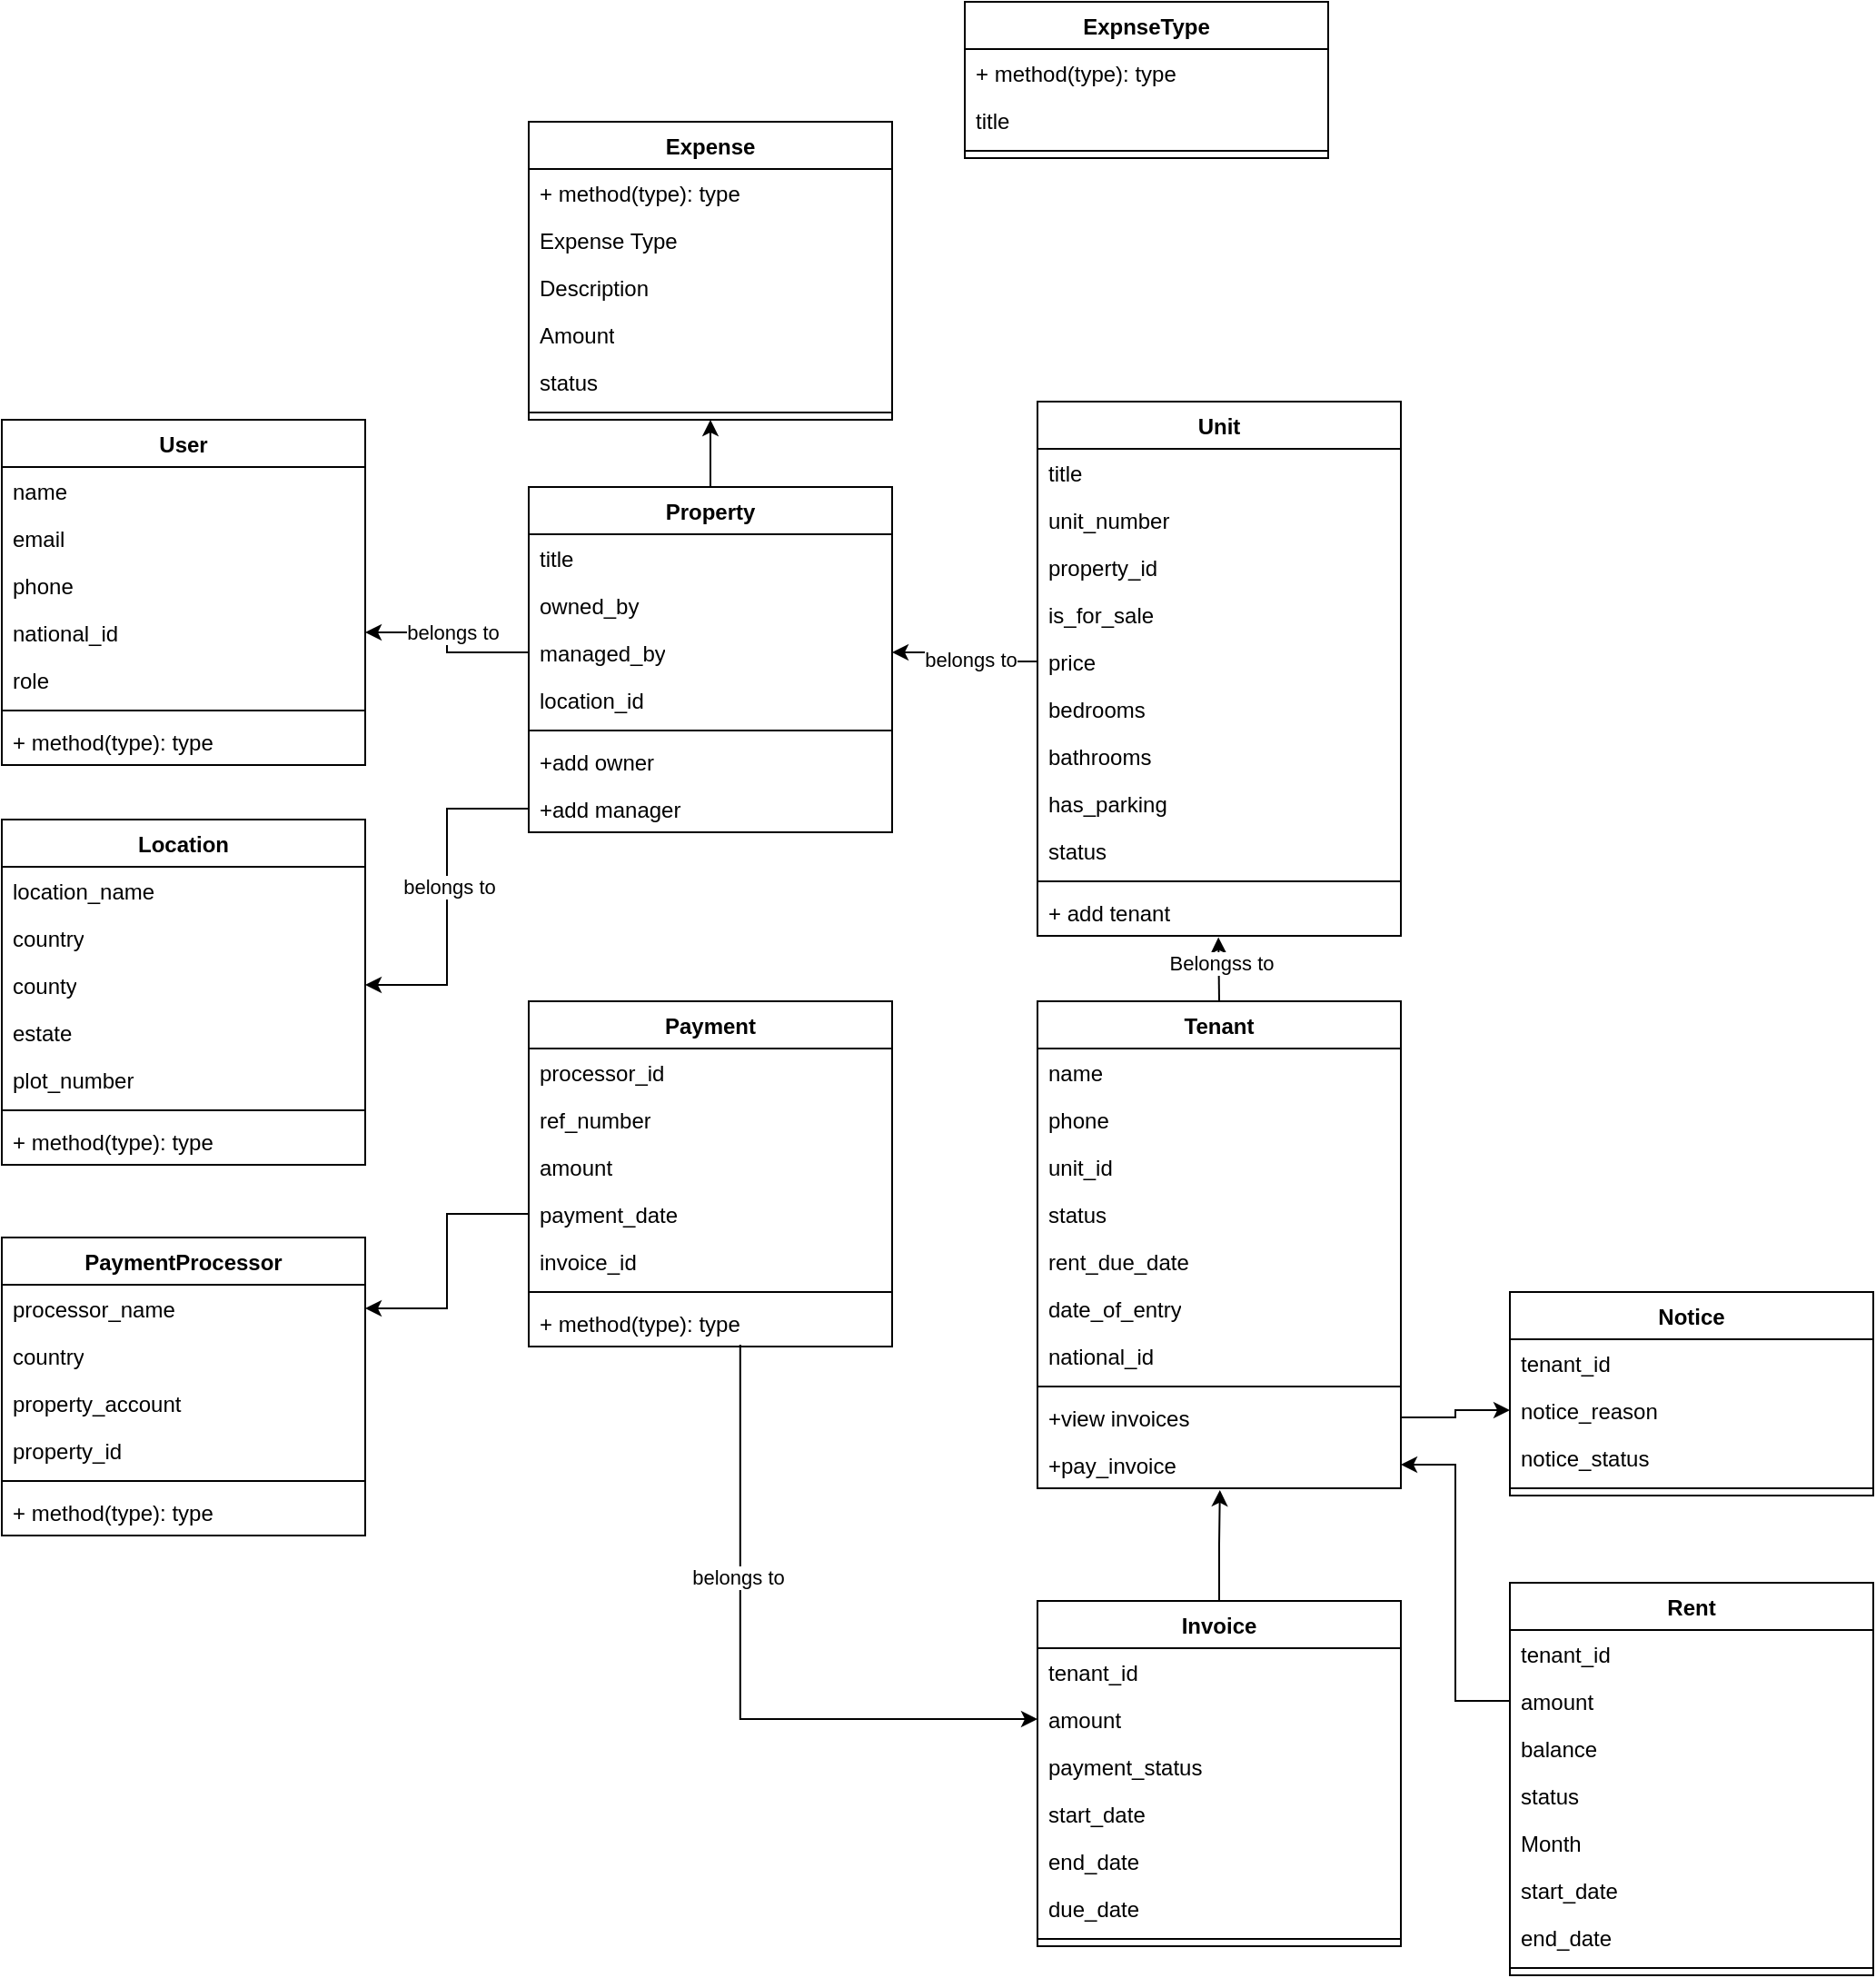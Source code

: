 <mxfile version="21.6.9" type="device">
  <diagram id="C5RBs43oDa-KdzZeNtuy" name="Page-1">
    <mxGraphModel dx="1050" dy="1735" grid="1" gridSize="10" guides="1" tooltips="1" connect="1" arrows="1" fold="1" page="1" pageScale="1" pageWidth="827" pageHeight="1169" math="0" shadow="0">
      <root>
        <mxCell id="WIyWlLk6GJQsqaUBKTNV-0" />
        <mxCell id="WIyWlLk6GJQsqaUBKTNV-1" parent="WIyWlLk6GJQsqaUBKTNV-0" />
        <mxCell id="4J-Uj7yXTaBtHs9n0_b8-3" value="User" style="swimlane;fontStyle=1;align=center;verticalAlign=top;childLayout=stackLayout;horizontal=1;startSize=26;horizontalStack=0;resizeParent=1;resizeParentMax=0;resizeLast=0;collapsible=1;marginBottom=0;whiteSpace=wrap;html=1;" parent="WIyWlLk6GJQsqaUBKTNV-1" vertex="1">
          <mxGeometry x="30" width="200" height="190" as="geometry" />
        </mxCell>
        <mxCell id="4J-Uj7yXTaBtHs9n0_b8-4" value="name" style="text;strokeColor=none;fillColor=none;align=left;verticalAlign=top;spacingLeft=4;spacingRight=4;overflow=hidden;rotatable=0;points=[[0,0.5],[1,0.5]];portConstraint=eastwest;whiteSpace=wrap;html=1;" parent="4J-Uj7yXTaBtHs9n0_b8-3" vertex="1">
          <mxGeometry y="26" width="200" height="26" as="geometry" />
        </mxCell>
        <mxCell id="4J-Uj7yXTaBtHs9n0_b8-12" value="email" style="text;strokeColor=none;fillColor=none;align=left;verticalAlign=top;spacingLeft=4;spacingRight=4;overflow=hidden;rotatable=0;points=[[0,0.5],[1,0.5]];portConstraint=eastwest;whiteSpace=wrap;html=1;" parent="4J-Uj7yXTaBtHs9n0_b8-3" vertex="1">
          <mxGeometry y="52" width="200" height="26" as="geometry" />
        </mxCell>
        <mxCell id="4J-Uj7yXTaBtHs9n0_b8-156" value="phone" style="text;strokeColor=none;fillColor=none;align=left;verticalAlign=top;spacingLeft=4;spacingRight=4;overflow=hidden;rotatable=0;points=[[0,0.5],[1,0.5]];portConstraint=eastwest;whiteSpace=wrap;html=1;" parent="4J-Uj7yXTaBtHs9n0_b8-3" vertex="1">
          <mxGeometry y="78" width="200" height="26" as="geometry" />
        </mxCell>
        <mxCell id="4J-Uj7yXTaBtHs9n0_b8-157" value="national_id" style="text;strokeColor=none;fillColor=none;align=left;verticalAlign=top;spacingLeft=4;spacingRight=4;overflow=hidden;rotatable=0;points=[[0,0.5],[1,0.5]];portConstraint=eastwest;whiteSpace=wrap;html=1;" parent="4J-Uj7yXTaBtHs9n0_b8-3" vertex="1">
          <mxGeometry y="104" width="200" height="26" as="geometry" />
        </mxCell>
        <mxCell id="4J-Uj7yXTaBtHs9n0_b8-158" value="role" style="text;strokeColor=none;fillColor=none;align=left;verticalAlign=top;spacingLeft=4;spacingRight=4;overflow=hidden;rotatable=0;points=[[0,0.5],[1,0.5]];portConstraint=eastwest;whiteSpace=wrap;html=1;" parent="4J-Uj7yXTaBtHs9n0_b8-3" vertex="1">
          <mxGeometry y="130" width="200" height="26" as="geometry" />
        </mxCell>
        <mxCell id="4J-Uj7yXTaBtHs9n0_b8-5" value="" style="line;strokeWidth=1;fillColor=none;align=left;verticalAlign=middle;spacingTop=-1;spacingLeft=3;spacingRight=3;rotatable=0;labelPosition=right;points=[];portConstraint=eastwest;strokeColor=inherit;" parent="4J-Uj7yXTaBtHs9n0_b8-3" vertex="1">
          <mxGeometry y="156" width="200" height="8" as="geometry" />
        </mxCell>
        <mxCell id="4J-Uj7yXTaBtHs9n0_b8-6" value="+ method(type): type" style="text;strokeColor=none;fillColor=none;align=left;verticalAlign=top;spacingLeft=4;spacingRight=4;overflow=hidden;rotatable=0;points=[[0,0.5],[1,0.5]];portConstraint=eastwest;whiteSpace=wrap;html=1;" parent="4J-Uj7yXTaBtHs9n0_b8-3" vertex="1">
          <mxGeometry y="164" width="200" height="26" as="geometry" />
        </mxCell>
        <mxCell id="4J-Uj7yXTaBtHs9n0_b8-184" style="edgeStyle=orthogonalEdgeStyle;rounded=0;orthogonalLoop=1;jettySize=auto;html=1;exitX=0.5;exitY=0;exitDx=0;exitDy=0;entryX=0.5;entryY=1;entryDx=0;entryDy=0;" parent="WIyWlLk6GJQsqaUBKTNV-1" source="4J-Uj7yXTaBtHs9n0_b8-29" target="4J-Uj7yXTaBtHs9n0_b8-132" edge="1">
          <mxGeometry relative="1" as="geometry" />
        </mxCell>
        <mxCell id="4J-Uj7yXTaBtHs9n0_b8-29" value="Property" style="swimlane;fontStyle=1;align=center;verticalAlign=top;childLayout=stackLayout;horizontal=1;startSize=26;horizontalStack=0;resizeParent=1;resizeParentMax=0;resizeLast=0;collapsible=1;marginBottom=0;whiteSpace=wrap;html=1;" parent="WIyWlLk6GJQsqaUBKTNV-1" vertex="1">
          <mxGeometry x="320" y="37" width="200" height="190" as="geometry" />
        </mxCell>
        <mxCell id="4J-Uj7yXTaBtHs9n0_b8-30" value="title" style="text;strokeColor=none;fillColor=none;align=left;verticalAlign=top;spacingLeft=4;spacingRight=4;overflow=hidden;rotatable=0;points=[[0,0.5],[1,0.5]];portConstraint=eastwest;whiteSpace=wrap;html=1;" parent="4J-Uj7yXTaBtHs9n0_b8-29" vertex="1">
          <mxGeometry y="26" width="200" height="26" as="geometry" />
        </mxCell>
        <mxCell id="4J-Uj7yXTaBtHs9n0_b8-32" value="owned_by" style="text;strokeColor=none;fillColor=none;align=left;verticalAlign=top;spacingLeft=4;spacingRight=4;overflow=hidden;rotatable=0;points=[[0,0.5],[1,0.5]];portConstraint=eastwest;whiteSpace=wrap;html=1;" parent="4J-Uj7yXTaBtHs9n0_b8-29" vertex="1">
          <mxGeometry y="52" width="200" height="26" as="geometry" />
        </mxCell>
        <mxCell id="4J-Uj7yXTaBtHs9n0_b8-170" value="managed_by" style="text;strokeColor=none;fillColor=none;align=left;verticalAlign=top;spacingLeft=4;spacingRight=4;overflow=hidden;rotatable=0;points=[[0,0.5],[1,0.5]];portConstraint=eastwest;whiteSpace=wrap;html=1;" parent="4J-Uj7yXTaBtHs9n0_b8-29" vertex="1">
          <mxGeometry y="78" width="200" height="26" as="geometry" />
        </mxCell>
        <mxCell id="4J-Uj7yXTaBtHs9n0_b8-34" value="location_id" style="text;strokeColor=none;fillColor=none;align=left;verticalAlign=top;spacingLeft=4;spacingRight=4;overflow=hidden;rotatable=0;points=[[0,0.5],[1,0.5]];portConstraint=eastwest;whiteSpace=wrap;html=1;" parent="4J-Uj7yXTaBtHs9n0_b8-29" vertex="1">
          <mxGeometry y="104" width="200" height="26" as="geometry" />
        </mxCell>
        <mxCell id="4J-Uj7yXTaBtHs9n0_b8-36" value="" style="line;strokeWidth=1;fillColor=none;align=left;verticalAlign=middle;spacingTop=-1;spacingLeft=3;spacingRight=3;rotatable=0;labelPosition=right;points=[];portConstraint=eastwest;strokeColor=inherit;" parent="4J-Uj7yXTaBtHs9n0_b8-29" vertex="1">
          <mxGeometry y="130" width="200" height="8" as="geometry" />
        </mxCell>
        <mxCell id="4J-Uj7yXTaBtHs9n0_b8-37" value="+add owner" style="text;strokeColor=none;fillColor=none;align=left;verticalAlign=top;spacingLeft=4;spacingRight=4;overflow=hidden;rotatable=0;points=[[0,0.5],[1,0.5]];portConstraint=eastwest;whiteSpace=wrap;html=1;" parent="4J-Uj7yXTaBtHs9n0_b8-29" vertex="1">
          <mxGeometry y="138" width="200" height="26" as="geometry" />
        </mxCell>
        <mxCell id="4J-Uj7yXTaBtHs9n0_b8-143" value="+add manager" style="text;strokeColor=none;fillColor=none;align=left;verticalAlign=top;spacingLeft=4;spacingRight=4;overflow=hidden;rotatable=0;points=[[0,0.5],[1,0.5]];portConstraint=eastwest;whiteSpace=wrap;html=1;" parent="4J-Uj7yXTaBtHs9n0_b8-29" vertex="1">
          <mxGeometry y="164" width="200" height="26" as="geometry" />
        </mxCell>
        <mxCell id="4J-Uj7yXTaBtHs9n0_b8-38" value="Unit" style="swimlane;fontStyle=1;align=center;verticalAlign=top;childLayout=stackLayout;horizontal=1;startSize=26;horizontalStack=0;resizeParent=1;resizeParentMax=0;resizeLast=0;collapsible=1;marginBottom=0;whiteSpace=wrap;html=1;" parent="WIyWlLk6GJQsqaUBKTNV-1" vertex="1">
          <mxGeometry x="600" y="-10" width="200" height="294" as="geometry" />
        </mxCell>
        <mxCell id="4J-Uj7yXTaBtHs9n0_b8-39" value="title" style="text;strokeColor=none;fillColor=none;align=left;verticalAlign=top;spacingLeft=4;spacingRight=4;overflow=hidden;rotatable=0;points=[[0,0.5],[1,0.5]];portConstraint=eastwest;whiteSpace=wrap;html=1;" parent="4J-Uj7yXTaBtHs9n0_b8-38" vertex="1">
          <mxGeometry y="26" width="200" height="26" as="geometry" />
        </mxCell>
        <mxCell id="4J-Uj7yXTaBtHs9n0_b8-212" value="unit_number" style="text;strokeColor=none;fillColor=none;align=left;verticalAlign=top;spacingLeft=4;spacingRight=4;overflow=hidden;rotatable=0;points=[[0,0.5],[1,0.5]];portConstraint=eastwest;whiteSpace=wrap;html=1;" parent="4J-Uj7yXTaBtHs9n0_b8-38" vertex="1">
          <mxGeometry y="52" width="200" height="26" as="geometry" />
        </mxCell>
        <mxCell id="4J-Uj7yXTaBtHs9n0_b8-40" value="property_id" style="text;strokeColor=none;fillColor=none;align=left;verticalAlign=top;spacingLeft=4;spacingRight=4;overflow=hidden;rotatable=0;points=[[0,0.5],[1,0.5]];portConstraint=eastwest;whiteSpace=wrap;html=1;" parent="4J-Uj7yXTaBtHs9n0_b8-38" vertex="1">
          <mxGeometry y="78" width="200" height="26" as="geometry" />
        </mxCell>
        <mxCell id="4J-Uj7yXTaBtHs9n0_b8-41" value="is_for_sale" style="text;strokeColor=none;fillColor=none;align=left;verticalAlign=top;spacingLeft=4;spacingRight=4;overflow=hidden;rotatable=0;points=[[0,0.5],[1,0.5]];portConstraint=eastwest;whiteSpace=wrap;html=1;" parent="4J-Uj7yXTaBtHs9n0_b8-38" vertex="1">
          <mxGeometry y="104" width="200" height="26" as="geometry" />
        </mxCell>
        <mxCell id="4J-Uj7yXTaBtHs9n0_b8-42" value="price" style="text;strokeColor=none;fillColor=none;align=left;verticalAlign=top;spacingLeft=4;spacingRight=4;overflow=hidden;rotatable=0;points=[[0,0.5],[1,0.5]];portConstraint=eastwest;whiteSpace=wrap;html=1;" parent="4J-Uj7yXTaBtHs9n0_b8-38" vertex="1">
          <mxGeometry y="130" width="200" height="26" as="geometry" />
        </mxCell>
        <mxCell id="4J-Uj7yXTaBtHs9n0_b8-208" value="bedrooms" style="text;strokeColor=none;fillColor=none;align=left;verticalAlign=top;spacingLeft=4;spacingRight=4;overflow=hidden;rotatable=0;points=[[0,0.5],[1,0.5]];portConstraint=eastwest;whiteSpace=wrap;html=1;" parent="4J-Uj7yXTaBtHs9n0_b8-38" vertex="1">
          <mxGeometry y="156" width="200" height="26" as="geometry" />
        </mxCell>
        <mxCell id="4J-Uj7yXTaBtHs9n0_b8-209" value="bathrooms" style="text;strokeColor=none;fillColor=none;align=left;verticalAlign=top;spacingLeft=4;spacingRight=4;overflow=hidden;rotatable=0;points=[[0,0.5],[1,0.5]];portConstraint=eastwest;whiteSpace=wrap;html=1;" parent="4J-Uj7yXTaBtHs9n0_b8-38" vertex="1">
          <mxGeometry y="182" width="200" height="26" as="geometry" />
        </mxCell>
        <mxCell id="4J-Uj7yXTaBtHs9n0_b8-210" value="has_parking" style="text;strokeColor=none;fillColor=none;align=left;verticalAlign=top;spacingLeft=4;spacingRight=4;overflow=hidden;rotatable=0;points=[[0,0.5],[1,0.5]];portConstraint=eastwest;whiteSpace=wrap;html=1;" parent="4J-Uj7yXTaBtHs9n0_b8-38" vertex="1">
          <mxGeometry y="208" width="200" height="26" as="geometry" />
        </mxCell>
        <mxCell id="4J-Uj7yXTaBtHs9n0_b8-142" value="status" style="text;strokeColor=none;fillColor=none;align=left;verticalAlign=top;spacingLeft=4;spacingRight=4;overflow=hidden;rotatable=0;points=[[0,0.5],[1,0.5]];portConstraint=eastwest;whiteSpace=wrap;html=1;" parent="4J-Uj7yXTaBtHs9n0_b8-38" vertex="1">
          <mxGeometry y="234" width="200" height="26" as="geometry" />
        </mxCell>
        <mxCell id="4J-Uj7yXTaBtHs9n0_b8-44" value="" style="line;strokeWidth=1;fillColor=none;align=left;verticalAlign=middle;spacingTop=-1;spacingLeft=3;spacingRight=3;rotatable=0;labelPosition=right;points=[];portConstraint=eastwest;strokeColor=inherit;" parent="4J-Uj7yXTaBtHs9n0_b8-38" vertex="1">
          <mxGeometry y="260" width="200" height="8" as="geometry" />
        </mxCell>
        <mxCell id="4J-Uj7yXTaBtHs9n0_b8-45" value="+ add tenant" style="text;strokeColor=none;fillColor=none;align=left;verticalAlign=top;spacingLeft=4;spacingRight=4;overflow=hidden;rotatable=0;points=[[0,0.5],[1,0.5]];portConstraint=eastwest;whiteSpace=wrap;html=1;" parent="4J-Uj7yXTaBtHs9n0_b8-38" vertex="1">
          <mxGeometry y="268" width="200" height="26" as="geometry" />
        </mxCell>
        <mxCell id="4J-Uj7yXTaBtHs9n0_b8-46" value="Location" style="swimlane;fontStyle=1;align=center;verticalAlign=top;childLayout=stackLayout;horizontal=1;startSize=26;horizontalStack=0;resizeParent=1;resizeParentMax=0;resizeLast=0;collapsible=1;marginBottom=0;whiteSpace=wrap;html=1;" parent="WIyWlLk6GJQsqaUBKTNV-1" vertex="1">
          <mxGeometry x="30" y="220" width="200" height="190" as="geometry" />
        </mxCell>
        <mxCell id="4J-Uj7yXTaBtHs9n0_b8-47" value="location_name" style="text;strokeColor=none;fillColor=none;align=left;verticalAlign=top;spacingLeft=4;spacingRight=4;overflow=hidden;rotatable=0;points=[[0,0.5],[1,0.5]];portConstraint=eastwest;whiteSpace=wrap;html=1;" parent="4J-Uj7yXTaBtHs9n0_b8-46" vertex="1">
          <mxGeometry y="26" width="200" height="26" as="geometry" />
        </mxCell>
        <mxCell id="4J-Uj7yXTaBtHs9n0_b8-77" value="country" style="text;strokeColor=none;fillColor=none;align=left;verticalAlign=top;spacingLeft=4;spacingRight=4;overflow=hidden;rotatable=0;points=[[0,0.5],[1,0.5]];portConstraint=eastwest;whiteSpace=wrap;html=1;" parent="4J-Uj7yXTaBtHs9n0_b8-46" vertex="1">
          <mxGeometry y="52" width="200" height="26" as="geometry" />
        </mxCell>
        <mxCell id="4J-Uj7yXTaBtHs9n0_b8-76" value="county" style="text;strokeColor=none;fillColor=none;align=left;verticalAlign=top;spacingLeft=4;spacingRight=4;overflow=hidden;rotatable=0;points=[[0,0.5],[1,0.5]];portConstraint=eastwest;whiteSpace=wrap;html=1;" parent="4J-Uj7yXTaBtHs9n0_b8-46" vertex="1">
          <mxGeometry y="78" width="200" height="26" as="geometry" />
        </mxCell>
        <mxCell id="4J-Uj7yXTaBtHs9n0_b8-78" value="estate" style="text;strokeColor=none;fillColor=none;align=left;verticalAlign=top;spacingLeft=4;spacingRight=4;overflow=hidden;rotatable=0;points=[[0,0.5],[1,0.5]];portConstraint=eastwest;whiteSpace=wrap;html=1;" parent="4J-Uj7yXTaBtHs9n0_b8-46" vertex="1">
          <mxGeometry y="104" width="200" height="26" as="geometry" />
        </mxCell>
        <mxCell id="4J-Uj7yXTaBtHs9n0_b8-79" value="plot_number" style="text;strokeColor=none;fillColor=none;align=left;verticalAlign=top;spacingLeft=4;spacingRight=4;overflow=hidden;rotatable=0;points=[[0,0.5],[1,0.5]];portConstraint=eastwest;whiteSpace=wrap;html=1;" parent="4J-Uj7yXTaBtHs9n0_b8-46" vertex="1">
          <mxGeometry y="130" width="200" height="26" as="geometry" />
        </mxCell>
        <mxCell id="4J-Uj7yXTaBtHs9n0_b8-52" value="" style="line;strokeWidth=1;fillColor=none;align=left;verticalAlign=middle;spacingTop=-1;spacingLeft=3;spacingRight=3;rotatable=0;labelPosition=right;points=[];portConstraint=eastwest;strokeColor=inherit;" parent="4J-Uj7yXTaBtHs9n0_b8-46" vertex="1">
          <mxGeometry y="156" width="200" height="8" as="geometry" />
        </mxCell>
        <mxCell id="4J-Uj7yXTaBtHs9n0_b8-53" value="+ method(type): type" style="text;strokeColor=none;fillColor=none;align=left;verticalAlign=top;spacingLeft=4;spacingRight=4;overflow=hidden;rotatable=0;points=[[0,0.5],[1,0.5]];portConstraint=eastwest;whiteSpace=wrap;html=1;" parent="4J-Uj7yXTaBtHs9n0_b8-46" vertex="1">
          <mxGeometry y="164" width="200" height="26" as="geometry" />
        </mxCell>
        <mxCell id="4J-Uj7yXTaBtHs9n0_b8-54" value="Payment" style="swimlane;fontStyle=1;align=center;verticalAlign=top;childLayout=stackLayout;horizontal=1;startSize=26;horizontalStack=0;resizeParent=1;resizeParentMax=0;resizeLast=0;collapsible=1;marginBottom=0;whiteSpace=wrap;html=1;" parent="WIyWlLk6GJQsqaUBKTNV-1" vertex="1">
          <mxGeometry x="320" y="320" width="200" height="190" as="geometry" />
        </mxCell>
        <mxCell id="4J-Uj7yXTaBtHs9n0_b8-126" value="processor_id" style="text;strokeColor=none;fillColor=none;align=left;verticalAlign=top;spacingLeft=4;spacingRight=4;overflow=hidden;rotatable=0;points=[[0,0.5],[1,0.5]];portConstraint=eastwest;whiteSpace=wrap;html=1;" parent="4J-Uj7yXTaBtHs9n0_b8-54" vertex="1">
          <mxGeometry y="26" width="200" height="26" as="geometry" />
        </mxCell>
        <mxCell id="4J-Uj7yXTaBtHs9n0_b8-58" value="ref_number" style="text;strokeColor=none;fillColor=none;align=left;verticalAlign=top;spacingLeft=4;spacingRight=4;overflow=hidden;rotatable=0;points=[[0,0.5],[1,0.5]];portConstraint=eastwest;whiteSpace=wrap;html=1;" parent="4J-Uj7yXTaBtHs9n0_b8-54" vertex="1">
          <mxGeometry y="52" width="200" height="26" as="geometry" />
        </mxCell>
        <mxCell id="4J-Uj7yXTaBtHs9n0_b8-84" value="amount" style="text;strokeColor=none;fillColor=none;align=left;verticalAlign=top;spacingLeft=4;spacingRight=4;overflow=hidden;rotatable=0;points=[[0,0.5],[1,0.5]];portConstraint=eastwest;whiteSpace=wrap;html=1;" parent="4J-Uj7yXTaBtHs9n0_b8-54" vertex="1">
          <mxGeometry y="78" width="200" height="26" as="geometry" />
        </mxCell>
        <mxCell id="4J-Uj7yXTaBtHs9n0_b8-91" value="payment_date" style="text;strokeColor=none;fillColor=none;align=left;verticalAlign=top;spacingLeft=4;spacingRight=4;overflow=hidden;rotatable=0;points=[[0,0.5],[1,0.5]];portConstraint=eastwest;whiteSpace=wrap;html=1;" parent="4J-Uj7yXTaBtHs9n0_b8-54" vertex="1">
          <mxGeometry y="104" width="200" height="26" as="geometry" />
        </mxCell>
        <mxCell id="4J-Uj7yXTaBtHs9n0_b8-122" value="invoice_id" style="text;strokeColor=none;fillColor=none;align=left;verticalAlign=top;spacingLeft=4;spacingRight=4;overflow=hidden;rotatable=0;points=[[0,0.5],[1,0.5]];portConstraint=eastwest;whiteSpace=wrap;html=1;" parent="4J-Uj7yXTaBtHs9n0_b8-54" vertex="1">
          <mxGeometry y="130" width="200" height="26" as="geometry" />
        </mxCell>
        <mxCell id="4J-Uj7yXTaBtHs9n0_b8-60" value="" style="line;strokeWidth=1;fillColor=none;align=left;verticalAlign=middle;spacingTop=-1;spacingLeft=3;spacingRight=3;rotatable=0;labelPosition=right;points=[];portConstraint=eastwest;strokeColor=inherit;" parent="4J-Uj7yXTaBtHs9n0_b8-54" vertex="1">
          <mxGeometry y="156" width="200" height="8" as="geometry" />
        </mxCell>
        <mxCell id="4J-Uj7yXTaBtHs9n0_b8-61" value="+ method(type): type" style="text;strokeColor=none;fillColor=none;align=left;verticalAlign=top;spacingLeft=4;spacingRight=4;overflow=hidden;rotatable=0;points=[[0,0.5],[1,0.5]];portConstraint=eastwest;whiteSpace=wrap;html=1;" parent="4J-Uj7yXTaBtHs9n0_b8-54" vertex="1">
          <mxGeometry y="164" width="200" height="26" as="geometry" />
        </mxCell>
        <mxCell id="4J-Uj7yXTaBtHs9n0_b8-62" value="PaymentProcessor" style="swimlane;fontStyle=1;align=center;verticalAlign=top;childLayout=stackLayout;horizontal=1;startSize=26;horizontalStack=0;resizeParent=1;resizeParentMax=0;resizeLast=0;collapsible=1;marginBottom=0;whiteSpace=wrap;html=1;" parent="WIyWlLk6GJQsqaUBKTNV-1" vertex="1">
          <mxGeometry x="30" y="450" width="200" height="164" as="geometry" />
        </mxCell>
        <mxCell id="4J-Uj7yXTaBtHs9n0_b8-63" value="processor_name" style="text;strokeColor=none;fillColor=none;align=left;verticalAlign=top;spacingLeft=4;spacingRight=4;overflow=hidden;rotatable=0;points=[[0,0.5],[1,0.5]];portConstraint=eastwest;whiteSpace=wrap;html=1;" parent="4J-Uj7yXTaBtHs9n0_b8-62" vertex="1">
          <mxGeometry y="26" width="200" height="26" as="geometry" />
        </mxCell>
        <mxCell id="4J-Uj7yXTaBtHs9n0_b8-85" value="country" style="text;strokeColor=none;fillColor=none;align=left;verticalAlign=top;spacingLeft=4;spacingRight=4;overflow=hidden;rotatable=0;points=[[0,0.5],[1,0.5]];portConstraint=eastwest;whiteSpace=wrap;html=1;" parent="4J-Uj7yXTaBtHs9n0_b8-62" vertex="1">
          <mxGeometry y="52" width="200" height="26" as="geometry" />
        </mxCell>
        <mxCell id="4J-Uj7yXTaBtHs9n0_b8-192" value="property_account" style="text;strokeColor=none;fillColor=none;align=left;verticalAlign=top;spacingLeft=4;spacingRight=4;overflow=hidden;rotatable=0;points=[[0,0.5],[1,0.5]];portConstraint=eastwest;whiteSpace=wrap;html=1;" parent="4J-Uj7yXTaBtHs9n0_b8-62" vertex="1">
          <mxGeometry y="78" width="200" height="26" as="geometry" />
        </mxCell>
        <mxCell id="4J-Uj7yXTaBtHs9n0_b8-196" value="property_id" style="text;strokeColor=none;fillColor=none;align=left;verticalAlign=top;spacingLeft=4;spacingRight=4;overflow=hidden;rotatable=0;points=[[0,0.5],[1,0.5]];portConstraint=eastwest;whiteSpace=wrap;html=1;" parent="4J-Uj7yXTaBtHs9n0_b8-62" vertex="1">
          <mxGeometry y="104" width="200" height="26" as="geometry" />
        </mxCell>
        <mxCell id="4J-Uj7yXTaBtHs9n0_b8-67" value="" style="line;strokeWidth=1;fillColor=none;align=left;verticalAlign=middle;spacingTop=-1;spacingLeft=3;spacingRight=3;rotatable=0;labelPosition=right;points=[];portConstraint=eastwest;strokeColor=inherit;" parent="4J-Uj7yXTaBtHs9n0_b8-62" vertex="1">
          <mxGeometry y="130" width="200" height="8" as="geometry" />
        </mxCell>
        <mxCell id="4J-Uj7yXTaBtHs9n0_b8-68" value="+ method(type): type" style="text;strokeColor=none;fillColor=none;align=left;verticalAlign=top;spacingLeft=4;spacingRight=4;overflow=hidden;rotatable=0;points=[[0,0.5],[1,0.5]];portConstraint=eastwest;whiteSpace=wrap;html=1;" parent="4J-Uj7yXTaBtHs9n0_b8-62" vertex="1">
          <mxGeometry y="138" width="200" height="26" as="geometry" />
        </mxCell>
        <mxCell id="4J-Uj7yXTaBtHs9n0_b8-177" style="edgeStyle=orthogonalEdgeStyle;rounded=0;orthogonalLoop=1;jettySize=auto;html=1;exitX=0.5;exitY=0;exitDx=0;exitDy=0;entryX=0.498;entryY=1.031;entryDx=0;entryDy=0;entryPerimeter=0;" parent="WIyWlLk6GJQsqaUBKTNV-1" source="4J-Uj7yXTaBtHs9n0_b8-93" target="4J-Uj7yXTaBtHs9n0_b8-45" edge="1">
          <mxGeometry relative="1" as="geometry" />
        </mxCell>
        <mxCell id="4J-Uj7yXTaBtHs9n0_b8-179" value="Belongss to" style="edgeLabel;html=1;align=center;verticalAlign=middle;resizable=0;points=[];" parent="4J-Uj7yXTaBtHs9n0_b8-177" vertex="1" connectable="0">
          <mxGeometry x="0.181" y="-1" relative="1" as="geometry">
            <mxPoint as="offset" />
          </mxGeometry>
        </mxCell>
        <mxCell id="4J-Uj7yXTaBtHs9n0_b8-93" value="Tenant" style="swimlane;fontStyle=1;align=center;verticalAlign=top;childLayout=stackLayout;horizontal=1;startSize=26;horizontalStack=0;resizeParent=1;resizeParentMax=0;resizeLast=0;collapsible=1;marginBottom=0;whiteSpace=wrap;html=1;" parent="WIyWlLk6GJQsqaUBKTNV-1" vertex="1">
          <mxGeometry x="600" y="320" width="200" height="268" as="geometry" />
        </mxCell>
        <mxCell id="4J-Uj7yXTaBtHs9n0_b8-94" value="name" style="text;strokeColor=none;fillColor=none;align=left;verticalAlign=top;spacingLeft=4;spacingRight=4;overflow=hidden;rotatable=0;points=[[0,0.5],[1,0.5]];portConstraint=eastwest;whiteSpace=wrap;html=1;" parent="4J-Uj7yXTaBtHs9n0_b8-93" vertex="1">
          <mxGeometry y="26" width="200" height="26" as="geometry" />
        </mxCell>
        <mxCell id="4J-Uj7yXTaBtHs9n0_b8-110" value="phone" style="text;strokeColor=none;fillColor=none;align=left;verticalAlign=top;spacingLeft=4;spacingRight=4;overflow=hidden;rotatable=0;points=[[0,0.5],[1,0.5]];portConstraint=eastwest;whiteSpace=wrap;html=1;" parent="4J-Uj7yXTaBtHs9n0_b8-93" vertex="1">
          <mxGeometry y="52" width="200" height="26" as="geometry" />
        </mxCell>
        <mxCell id="4J-Uj7yXTaBtHs9n0_b8-95" value="unit_id" style="text;strokeColor=none;fillColor=none;align=left;verticalAlign=top;spacingLeft=4;spacingRight=4;overflow=hidden;rotatable=0;points=[[0,0.5],[1,0.5]];portConstraint=eastwest;whiteSpace=wrap;html=1;" parent="4J-Uj7yXTaBtHs9n0_b8-93" vertex="1">
          <mxGeometry y="78" width="200" height="26" as="geometry" />
        </mxCell>
        <mxCell id="4J-Uj7yXTaBtHs9n0_b8-96" value="status" style="text;strokeColor=none;fillColor=none;align=left;verticalAlign=top;spacingLeft=4;spacingRight=4;overflow=hidden;rotatable=0;points=[[0,0.5],[1,0.5]];portConstraint=eastwest;whiteSpace=wrap;html=1;" parent="4J-Uj7yXTaBtHs9n0_b8-93" vertex="1">
          <mxGeometry y="104" width="200" height="26" as="geometry" />
        </mxCell>
        <mxCell id="4J-Uj7yXTaBtHs9n0_b8-97" value="rent_due_date" style="text;strokeColor=none;fillColor=none;align=left;verticalAlign=top;spacingLeft=4;spacingRight=4;overflow=hidden;rotatable=0;points=[[0,0.5],[1,0.5]];portConstraint=eastwest;whiteSpace=wrap;html=1;" parent="4J-Uj7yXTaBtHs9n0_b8-93" vertex="1">
          <mxGeometry y="130" width="200" height="26" as="geometry" />
        </mxCell>
        <mxCell id="4J-Uj7yXTaBtHs9n0_b8-98" value="date_of_entry" style="text;strokeColor=none;fillColor=none;align=left;verticalAlign=top;spacingLeft=4;spacingRight=4;overflow=hidden;rotatable=0;points=[[0,0.5],[1,0.5]];portConstraint=eastwest;whiteSpace=wrap;html=1;" parent="4J-Uj7yXTaBtHs9n0_b8-93" vertex="1">
          <mxGeometry y="156" width="200" height="26" as="geometry" />
        </mxCell>
        <mxCell id="4J-Uj7yXTaBtHs9n0_b8-109" value="national_id" style="text;strokeColor=none;fillColor=none;align=left;verticalAlign=top;spacingLeft=4;spacingRight=4;overflow=hidden;rotatable=0;points=[[0,0.5],[1,0.5]];portConstraint=eastwest;whiteSpace=wrap;html=1;" parent="4J-Uj7yXTaBtHs9n0_b8-93" vertex="1">
          <mxGeometry y="182" width="200" height="26" as="geometry" />
        </mxCell>
        <mxCell id="4J-Uj7yXTaBtHs9n0_b8-99" value="" style="line;strokeWidth=1;fillColor=none;align=left;verticalAlign=middle;spacingTop=-1;spacingLeft=3;spacingRight=3;rotatable=0;labelPosition=right;points=[];portConstraint=eastwest;strokeColor=inherit;" parent="4J-Uj7yXTaBtHs9n0_b8-93" vertex="1">
          <mxGeometry y="208" width="200" height="8" as="geometry" />
        </mxCell>
        <mxCell id="4J-Uj7yXTaBtHs9n0_b8-100" value="+view invoices" style="text;strokeColor=none;fillColor=none;align=left;verticalAlign=top;spacingLeft=4;spacingRight=4;overflow=hidden;rotatable=0;points=[[0,0.5],[1,0.5]];portConstraint=eastwest;whiteSpace=wrap;html=1;" parent="4J-Uj7yXTaBtHs9n0_b8-93" vertex="1">
          <mxGeometry y="216" width="200" height="26" as="geometry" />
        </mxCell>
        <mxCell id="4J-Uj7yXTaBtHs9n0_b8-131" value="+pay_invoice" style="text;strokeColor=none;fillColor=none;align=left;verticalAlign=top;spacingLeft=4;spacingRight=4;overflow=hidden;rotatable=0;points=[[0,0.5],[1,0.5]];portConstraint=eastwest;whiteSpace=wrap;html=1;" parent="4J-Uj7yXTaBtHs9n0_b8-93" vertex="1">
          <mxGeometry y="242" width="200" height="26" as="geometry" />
        </mxCell>
        <mxCell id="4J-Uj7yXTaBtHs9n0_b8-188" style="edgeStyle=orthogonalEdgeStyle;rounded=0;orthogonalLoop=1;jettySize=auto;html=1;exitX=0.5;exitY=0;exitDx=0;exitDy=0;entryX=0.502;entryY=1.038;entryDx=0;entryDy=0;entryPerimeter=0;" parent="WIyWlLk6GJQsqaUBKTNV-1" source="4J-Uj7yXTaBtHs9n0_b8-112" target="4J-Uj7yXTaBtHs9n0_b8-131" edge="1">
          <mxGeometry relative="1" as="geometry" />
        </mxCell>
        <mxCell id="4J-Uj7yXTaBtHs9n0_b8-112" value="Invoice" style="swimlane;fontStyle=1;align=center;verticalAlign=top;childLayout=stackLayout;horizontal=1;startSize=26;horizontalStack=0;resizeParent=1;resizeParentMax=0;resizeLast=0;collapsible=1;marginBottom=0;whiteSpace=wrap;html=1;" parent="WIyWlLk6GJQsqaUBKTNV-1" vertex="1">
          <mxGeometry x="600" y="650" width="200" height="190" as="geometry" />
        </mxCell>
        <mxCell id="4J-Uj7yXTaBtHs9n0_b8-113" value="tenant_id" style="text;strokeColor=none;fillColor=none;align=left;verticalAlign=top;spacingLeft=4;spacingRight=4;overflow=hidden;rotatable=0;points=[[0,0.5],[1,0.5]];portConstraint=eastwest;whiteSpace=wrap;html=1;" parent="4J-Uj7yXTaBtHs9n0_b8-112" vertex="1">
          <mxGeometry y="26" width="200" height="26" as="geometry" />
        </mxCell>
        <mxCell id="4J-Uj7yXTaBtHs9n0_b8-115" value="amount" style="text;strokeColor=none;fillColor=none;align=left;verticalAlign=top;spacingLeft=4;spacingRight=4;overflow=hidden;rotatable=0;points=[[0,0.5],[1,0.5]];portConstraint=eastwest;whiteSpace=wrap;html=1;" parent="4J-Uj7yXTaBtHs9n0_b8-112" vertex="1">
          <mxGeometry y="52" width="200" height="26" as="geometry" />
        </mxCell>
        <mxCell id="4J-Uj7yXTaBtHs9n0_b8-124" value="payment_status" style="text;strokeColor=none;fillColor=none;align=left;verticalAlign=top;spacingLeft=4;spacingRight=4;overflow=hidden;rotatable=0;points=[[0,0.5],[1,0.5]];portConstraint=eastwest;whiteSpace=wrap;html=1;" parent="4J-Uj7yXTaBtHs9n0_b8-112" vertex="1">
          <mxGeometry y="78" width="200" height="26" as="geometry" />
        </mxCell>
        <mxCell id="p427ekoCuGBWntf-xoLh-22" value="start_date" style="text;strokeColor=none;fillColor=none;align=left;verticalAlign=top;spacingLeft=4;spacingRight=4;overflow=hidden;rotatable=0;points=[[0,0.5],[1,0.5]];portConstraint=eastwest;whiteSpace=wrap;html=1;" vertex="1" parent="4J-Uj7yXTaBtHs9n0_b8-112">
          <mxGeometry y="104" width="200" height="26" as="geometry" />
        </mxCell>
        <mxCell id="p427ekoCuGBWntf-xoLh-23" value="end_date" style="text;strokeColor=none;fillColor=none;align=left;verticalAlign=top;spacingLeft=4;spacingRight=4;overflow=hidden;rotatable=0;points=[[0,0.5],[1,0.5]];portConstraint=eastwest;whiteSpace=wrap;html=1;" vertex="1" parent="4J-Uj7yXTaBtHs9n0_b8-112">
          <mxGeometry y="130" width="200" height="26" as="geometry" />
        </mxCell>
        <mxCell id="4J-Uj7yXTaBtHs9n0_b8-129" value="due_date" style="text;strokeColor=none;fillColor=none;align=left;verticalAlign=top;spacingLeft=4;spacingRight=4;overflow=hidden;rotatable=0;points=[[0,0.5],[1,0.5]];portConstraint=eastwest;whiteSpace=wrap;html=1;" parent="4J-Uj7yXTaBtHs9n0_b8-112" vertex="1">
          <mxGeometry y="156" width="200" height="26" as="geometry" />
        </mxCell>
        <mxCell id="4J-Uj7yXTaBtHs9n0_b8-120" value="" style="line;strokeWidth=1;fillColor=none;align=left;verticalAlign=middle;spacingTop=-1;spacingLeft=3;spacingRight=3;rotatable=0;labelPosition=right;points=[];portConstraint=eastwest;strokeColor=inherit;" parent="4J-Uj7yXTaBtHs9n0_b8-112" vertex="1">
          <mxGeometry y="182" width="200" height="8" as="geometry" />
        </mxCell>
        <mxCell id="4J-Uj7yXTaBtHs9n0_b8-132" value="Expense" style="swimlane;fontStyle=1;align=center;verticalAlign=top;childLayout=stackLayout;horizontal=1;startSize=26;horizontalStack=0;resizeParent=1;resizeParentMax=0;resizeLast=0;collapsible=1;marginBottom=0;whiteSpace=wrap;html=1;" parent="WIyWlLk6GJQsqaUBKTNV-1" vertex="1">
          <mxGeometry x="320" y="-164" width="200" height="164" as="geometry" />
        </mxCell>
        <mxCell id="4J-Uj7yXTaBtHs9n0_b8-141" value="+ method(type): type" style="text;strokeColor=none;fillColor=none;align=left;verticalAlign=top;spacingLeft=4;spacingRight=4;overflow=hidden;rotatable=0;points=[[0,0.5],[1,0.5]];portConstraint=eastwest;whiteSpace=wrap;html=1;" parent="4J-Uj7yXTaBtHs9n0_b8-132" vertex="1">
          <mxGeometry y="26" width="200" height="26" as="geometry" />
        </mxCell>
        <mxCell id="4J-Uj7yXTaBtHs9n0_b8-133" value="Expense Type" style="text;strokeColor=none;fillColor=none;align=left;verticalAlign=top;spacingLeft=4;spacingRight=4;overflow=hidden;rotatable=0;points=[[0,0.5],[1,0.5]];portConstraint=eastwest;whiteSpace=wrap;html=1;" parent="4J-Uj7yXTaBtHs9n0_b8-132" vertex="1">
          <mxGeometry y="52" width="200" height="26" as="geometry" />
        </mxCell>
        <mxCell id="4J-Uj7yXTaBtHs9n0_b8-134" value="Description" style="text;strokeColor=none;fillColor=none;align=left;verticalAlign=top;spacingLeft=4;spacingRight=4;overflow=hidden;rotatable=0;points=[[0,0.5],[1,0.5]];portConstraint=eastwest;whiteSpace=wrap;html=1;" parent="4J-Uj7yXTaBtHs9n0_b8-132" vertex="1">
          <mxGeometry y="78" width="200" height="26" as="geometry" />
        </mxCell>
        <mxCell id="4J-Uj7yXTaBtHs9n0_b8-135" value="Amount" style="text;strokeColor=none;fillColor=none;align=left;verticalAlign=top;spacingLeft=4;spacingRight=4;overflow=hidden;rotatable=0;points=[[0,0.5],[1,0.5]];portConstraint=eastwest;whiteSpace=wrap;html=1;" parent="4J-Uj7yXTaBtHs9n0_b8-132" vertex="1">
          <mxGeometry y="104" width="200" height="26" as="geometry" />
        </mxCell>
        <mxCell id="4J-Uj7yXTaBtHs9n0_b8-137" value="status" style="text;strokeColor=none;fillColor=none;align=left;verticalAlign=top;spacingLeft=4;spacingRight=4;overflow=hidden;rotatable=0;points=[[0,0.5],[1,0.5]];portConstraint=eastwest;whiteSpace=wrap;html=1;" parent="4J-Uj7yXTaBtHs9n0_b8-132" vertex="1">
          <mxGeometry y="130" width="200" height="26" as="geometry" />
        </mxCell>
        <mxCell id="4J-Uj7yXTaBtHs9n0_b8-140" value="" style="line;strokeWidth=1;fillColor=none;align=left;verticalAlign=middle;spacingTop=-1;spacingLeft=3;spacingRight=3;rotatable=0;labelPosition=right;points=[];portConstraint=eastwest;strokeColor=inherit;" parent="4J-Uj7yXTaBtHs9n0_b8-132" vertex="1">
          <mxGeometry y="156" width="200" height="8" as="geometry" />
        </mxCell>
        <mxCell id="4J-Uj7yXTaBtHs9n0_b8-144" value="Notice" style="swimlane;fontStyle=1;align=center;verticalAlign=top;childLayout=stackLayout;horizontal=1;startSize=26;horizontalStack=0;resizeParent=1;resizeParentMax=0;resizeLast=0;collapsible=1;marginBottom=0;whiteSpace=wrap;html=1;" parent="WIyWlLk6GJQsqaUBKTNV-1" vertex="1">
          <mxGeometry x="860" y="480" width="200" height="112" as="geometry" />
        </mxCell>
        <mxCell id="4J-Uj7yXTaBtHs9n0_b8-145" value="tenant_id" style="text;strokeColor=none;fillColor=none;align=left;verticalAlign=top;spacingLeft=4;spacingRight=4;overflow=hidden;rotatable=0;points=[[0,0.5],[1,0.5]];portConstraint=eastwest;whiteSpace=wrap;html=1;" parent="4J-Uj7yXTaBtHs9n0_b8-144" vertex="1">
          <mxGeometry y="26" width="200" height="26" as="geometry" />
        </mxCell>
        <mxCell id="4J-Uj7yXTaBtHs9n0_b8-147" value="notice_reason" style="text;strokeColor=none;fillColor=none;align=left;verticalAlign=top;spacingLeft=4;spacingRight=4;overflow=hidden;rotatable=0;points=[[0,0.5],[1,0.5]];portConstraint=eastwest;whiteSpace=wrap;html=1;" parent="4J-Uj7yXTaBtHs9n0_b8-144" vertex="1">
          <mxGeometry y="52" width="200" height="26" as="geometry" />
        </mxCell>
        <mxCell id="4J-Uj7yXTaBtHs9n0_b8-148" value="notice_status" style="text;strokeColor=none;fillColor=none;align=left;verticalAlign=top;spacingLeft=4;spacingRight=4;overflow=hidden;rotatable=0;points=[[0,0.5],[1,0.5]];portConstraint=eastwest;whiteSpace=wrap;html=1;" parent="4J-Uj7yXTaBtHs9n0_b8-144" vertex="1">
          <mxGeometry y="78" width="200" height="26" as="geometry" />
        </mxCell>
        <mxCell id="4J-Uj7yXTaBtHs9n0_b8-150" value="" style="line;strokeWidth=1;fillColor=none;align=left;verticalAlign=middle;spacingTop=-1;spacingLeft=3;spacingRight=3;rotatable=0;labelPosition=right;points=[];portConstraint=eastwest;strokeColor=inherit;" parent="4J-Uj7yXTaBtHs9n0_b8-144" vertex="1">
          <mxGeometry y="104" width="200" height="8" as="geometry" />
        </mxCell>
        <mxCell id="4J-Uj7yXTaBtHs9n0_b8-171" style="edgeStyle=orthogonalEdgeStyle;rounded=0;orthogonalLoop=1;jettySize=auto;html=1;exitX=0;exitY=0.5;exitDx=0;exitDy=0;entryX=1;entryY=0.5;entryDx=0;entryDy=0;" parent="WIyWlLk6GJQsqaUBKTNV-1" source="4J-Uj7yXTaBtHs9n0_b8-42" target="4J-Uj7yXTaBtHs9n0_b8-170" edge="1">
          <mxGeometry relative="1" as="geometry" />
        </mxCell>
        <mxCell id="4J-Uj7yXTaBtHs9n0_b8-176" value="belongs to" style="edgeLabel;html=1;align=center;verticalAlign=middle;resizable=0;points=[];" parent="4J-Uj7yXTaBtHs9n0_b8-171" vertex="1" connectable="0">
          <mxGeometry x="-0.03" y="-3" relative="1" as="geometry">
            <mxPoint as="offset" />
          </mxGeometry>
        </mxCell>
        <mxCell id="4J-Uj7yXTaBtHs9n0_b8-172" style="edgeStyle=orthogonalEdgeStyle;rounded=0;orthogonalLoop=1;jettySize=auto;html=1;exitX=0;exitY=0.5;exitDx=0;exitDy=0;" parent="WIyWlLk6GJQsqaUBKTNV-1" source="4J-Uj7yXTaBtHs9n0_b8-170" target="4J-Uj7yXTaBtHs9n0_b8-157" edge="1">
          <mxGeometry relative="1" as="geometry" />
        </mxCell>
        <mxCell id="4J-Uj7yXTaBtHs9n0_b8-173" value="belongs to" style="edgeLabel;html=1;align=center;verticalAlign=middle;resizable=0;points=[];" parent="4J-Uj7yXTaBtHs9n0_b8-172" vertex="1" connectable="0">
          <mxGeometry x="0.27" y="-1" relative="1" as="geometry">
            <mxPoint x="11" y="1" as="offset" />
          </mxGeometry>
        </mxCell>
        <mxCell id="4J-Uj7yXTaBtHs9n0_b8-174" style="edgeStyle=orthogonalEdgeStyle;rounded=0;orthogonalLoop=1;jettySize=auto;html=1;exitX=0;exitY=0.5;exitDx=0;exitDy=0;entryX=1;entryY=0.5;entryDx=0;entryDy=0;" parent="WIyWlLk6GJQsqaUBKTNV-1" source="4J-Uj7yXTaBtHs9n0_b8-143" target="4J-Uj7yXTaBtHs9n0_b8-76" edge="1">
          <mxGeometry relative="1" as="geometry" />
        </mxCell>
        <mxCell id="4J-Uj7yXTaBtHs9n0_b8-175" value="belongs to" style="edgeLabel;html=1;align=center;verticalAlign=middle;resizable=0;points=[];" parent="4J-Uj7yXTaBtHs9n0_b8-174" vertex="1" connectable="0">
          <mxGeometry x="-0.059" y="1" relative="1" as="geometry">
            <mxPoint as="offset" />
          </mxGeometry>
        </mxCell>
        <mxCell id="4J-Uj7yXTaBtHs9n0_b8-190" style="edgeStyle=orthogonalEdgeStyle;rounded=0;orthogonalLoop=1;jettySize=auto;html=1;entryX=0;entryY=0.5;entryDx=0;entryDy=0;exitX=0.582;exitY=0.962;exitDx=0;exitDy=0;exitPerimeter=0;" parent="WIyWlLk6GJQsqaUBKTNV-1" source="4J-Uj7yXTaBtHs9n0_b8-61" edge="1">
          <mxGeometry relative="1" as="geometry">
            <mxPoint x="430" y="570" as="sourcePoint" />
            <mxPoint x="600" y="715" as="targetPoint" />
            <Array as="points">
              <mxPoint x="436" y="715" />
            </Array>
          </mxGeometry>
        </mxCell>
        <mxCell id="p427ekoCuGBWntf-xoLh-7" value="belongs to" style="edgeLabel;html=1;align=center;verticalAlign=middle;resizable=0;points=[];" vertex="1" connectable="0" parent="4J-Uj7yXTaBtHs9n0_b8-190">
          <mxGeometry x="-0.311" y="-2" relative="1" as="geometry">
            <mxPoint as="offset" />
          </mxGeometry>
        </mxCell>
        <mxCell id="4J-Uj7yXTaBtHs9n0_b8-191" style="edgeStyle=orthogonalEdgeStyle;rounded=0;orthogonalLoop=1;jettySize=auto;html=1;exitX=1;exitY=0.5;exitDx=0;exitDy=0;entryX=0;entryY=0.5;entryDx=0;entryDy=0;" parent="WIyWlLk6GJQsqaUBKTNV-1" source="4J-Uj7yXTaBtHs9n0_b8-100" target="4J-Uj7yXTaBtHs9n0_b8-147" edge="1">
          <mxGeometry relative="1" as="geometry" />
        </mxCell>
        <mxCell id="4J-Uj7yXTaBtHs9n0_b8-193" style="edgeStyle=orthogonalEdgeStyle;rounded=0;orthogonalLoop=1;jettySize=auto;html=1;exitX=1;exitY=0.5;exitDx=0;exitDy=0;entryX=0;entryY=0.5;entryDx=0;entryDy=0;endArrow=none;endFill=0;startArrow=classic;startFill=1;" parent="WIyWlLk6GJQsqaUBKTNV-1" source="4J-Uj7yXTaBtHs9n0_b8-63" target="4J-Uj7yXTaBtHs9n0_b8-91" edge="1">
          <mxGeometry relative="1" as="geometry" />
        </mxCell>
        <mxCell id="1" value="ExpnseType" style="swimlane;fontStyle=1;align=center;verticalAlign=top;childLayout=stackLayout;horizontal=1;startSize=26;horizontalStack=0;resizeParent=1;resizeParentMax=0;resizeLast=0;collapsible=1;marginBottom=0;whiteSpace=wrap;html=1;" parent="WIyWlLk6GJQsqaUBKTNV-1" vertex="1">
          <mxGeometry x="560" y="-230" width="200" height="86" as="geometry" />
        </mxCell>
        <mxCell id="2" value="+ method(type): type" style="text;strokeColor=none;fillColor=none;align=left;verticalAlign=top;spacingLeft=4;spacingRight=4;overflow=hidden;rotatable=0;points=[[0,0.5],[1,0.5]];portConstraint=eastwest;whiteSpace=wrap;html=1;" parent="1" vertex="1">
          <mxGeometry y="26" width="200" height="26" as="geometry" />
        </mxCell>
        <mxCell id="3" value="title" style="text;strokeColor=none;fillColor=none;align=left;verticalAlign=top;spacingLeft=4;spacingRight=4;overflow=hidden;rotatable=0;points=[[0,0.5],[1,0.5]];portConstraint=eastwest;whiteSpace=wrap;html=1;" parent="1" vertex="1">
          <mxGeometry y="52" width="200" height="26" as="geometry" />
        </mxCell>
        <mxCell id="7" value="" style="line;strokeWidth=1;fillColor=none;align=left;verticalAlign=middle;spacingTop=-1;spacingLeft=3;spacingRight=3;rotatable=0;labelPosition=right;points=[];portConstraint=eastwest;strokeColor=inherit;" parent="1" vertex="1">
          <mxGeometry y="78" width="200" height="8" as="geometry" />
        </mxCell>
        <mxCell id="p427ekoCuGBWntf-xoLh-10" value="Rent" style="swimlane;fontStyle=1;align=center;verticalAlign=top;childLayout=stackLayout;horizontal=1;startSize=26;horizontalStack=0;resizeParent=1;resizeParentMax=0;resizeLast=0;collapsible=1;marginBottom=0;whiteSpace=wrap;html=1;" vertex="1" parent="WIyWlLk6GJQsqaUBKTNV-1">
          <mxGeometry x="860" y="640" width="200" height="216" as="geometry" />
        </mxCell>
        <mxCell id="p427ekoCuGBWntf-xoLh-11" value="tenant_id" style="text;strokeColor=none;fillColor=none;align=left;verticalAlign=top;spacingLeft=4;spacingRight=4;overflow=hidden;rotatable=0;points=[[0,0.5],[1,0.5]];portConstraint=eastwest;whiteSpace=wrap;html=1;" vertex="1" parent="p427ekoCuGBWntf-xoLh-10">
          <mxGeometry y="26" width="200" height="26" as="geometry" />
        </mxCell>
        <mxCell id="p427ekoCuGBWntf-xoLh-12" value="amount" style="text;strokeColor=none;fillColor=none;align=left;verticalAlign=top;spacingLeft=4;spacingRight=4;overflow=hidden;rotatable=0;points=[[0,0.5],[1,0.5]];portConstraint=eastwest;whiteSpace=wrap;html=1;" vertex="1" parent="p427ekoCuGBWntf-xoLh-10">
          <mxGeometry y="52" width="200" height="26" as="geometry" />
        </mxCell>
        <mxCell id="p427ekoCuGBWntf-xoLh-13" value="balance" style="text;strokeColor=none;fillColor=none;align=left;verticalAlign=top;spacingLeft=4;spacingRight=4;overflow=hidden;rotatable=0;points=[[0,0.5],[1,0.5]];portConstraint=eastwest;whiteSpace=wrap;html=1;" vertex="1" parent="p427ekoCuGBWntf-xoLh-10">
          <mxGeometry y="78" width="200" height="26" as="geometry" />
        </mxCell>
        <mxCell id="p427ekoCuGBWntf-xoLh-14" value="status" style="text;strokeColor=none;fillColor=none;align=left;verticalAlign=top;spacingLeft=4;spacingRight=4;overflow=hidden;rotatable=0;points=[[0,0.5],[1,0.5]];portConstraint=eastwest;whiteSpace=wrap;html=1;" vertex="1" parent="p427ekoCuGBWntf-xoLh-10">
          <mxGeometry y="104" width="200" height="26" as="geometry" />
        </mxCell>
        <mxCell id="p427ekoCuGBWntf-xoLh-18" value="Month" style="text;strokeColor=none;fillColor=none;align=left;verticalAlign=top;spacingLeft=4;spacingRight=4;overflow=hidden;rotatable=0;points=[[0,0.5],[1,0.5]];portConstraint=eastwest;whiteSpace=wrap;html=1;" vertex="1" parent="p427ekoCuGBWntf-xoLh-10">
          <mxGeometry y="130" width="200" height="26" as="geometry" />
        </mxCell>
        <mxCell id="p427ekoCuGBWntf-xoLh-19" value="start_date" style="text;strokeColor=none;fillColor=none;align=left;verticalAlign=top;spacingLeft=4;spacingRight=4;overflow=hidden;rotatable=0;points=[[0,0.5],[1,0.5]];portConstraint=eastwest;whiteSpace=wrap;html=1;" vertex="1" parent="p427ekoCuGBWntf-xoLh-10">
          <mxGeometry y="156" width="200" height="26" as="geometry" />
        </mxCell>
        <mxCell id="p427ekoCuGBWntf-xoLh-20" value="end_date" style="text;strokeColor=none;fillColor=none;align=left;verticalAlign=top;spacingLeft=4;spacingRight=4;overflow=hidden;rotatable=0;points=[[0,0.5],[1,0.5]];portConstraint=eastwest;whiteSpace=wrap;html=1;" vertex="1" parent="p427ekoCuGBWntf-xoLh-10">
          <mxGeometry y="182" width="200" height="26" as="geometry" />
        </mxCell>
        <mxCell id="p427ekoCuGBWntf-xoLh-17" value="" style="line;strokeWidth=1;fillColor=none;align=left;verticalAlign=middle;spacingTop=-1;spacingLeft=3;spacingRight=3;rotatable=0;labelPosition=right;points=[];portConstraint=eastwest;strokeColor=inherit;" vertex="1" parent="p427ekoCuGBWntf-xoLh-10">
          <mxGeometry y="208" width="200" height="8" as="geometry" />
        </mxCell>
        <mxCell id="p427ekoCuGBWntf-xoLh-21" style="edgeStyle=orthogonalEdgeStyle;rounded=0;orthogonalLoop=1;jettySize=auto;html=1;exitX=0;exitY=0.5;exitDx=0;exitDy=0;" edge="1" parent="WIyWlLk6GJQsqaUBKTNV-1" source="p427ekoCuGBWntf-xoLh-12" target="4J-Uj7yXTaBtHs9n0_b8-131">
          <mxGeometry relative="1" as="geometry" />
        </mxCell>
      </root>
    </mxGraphModel>
  </diagram>
</mxfile>
